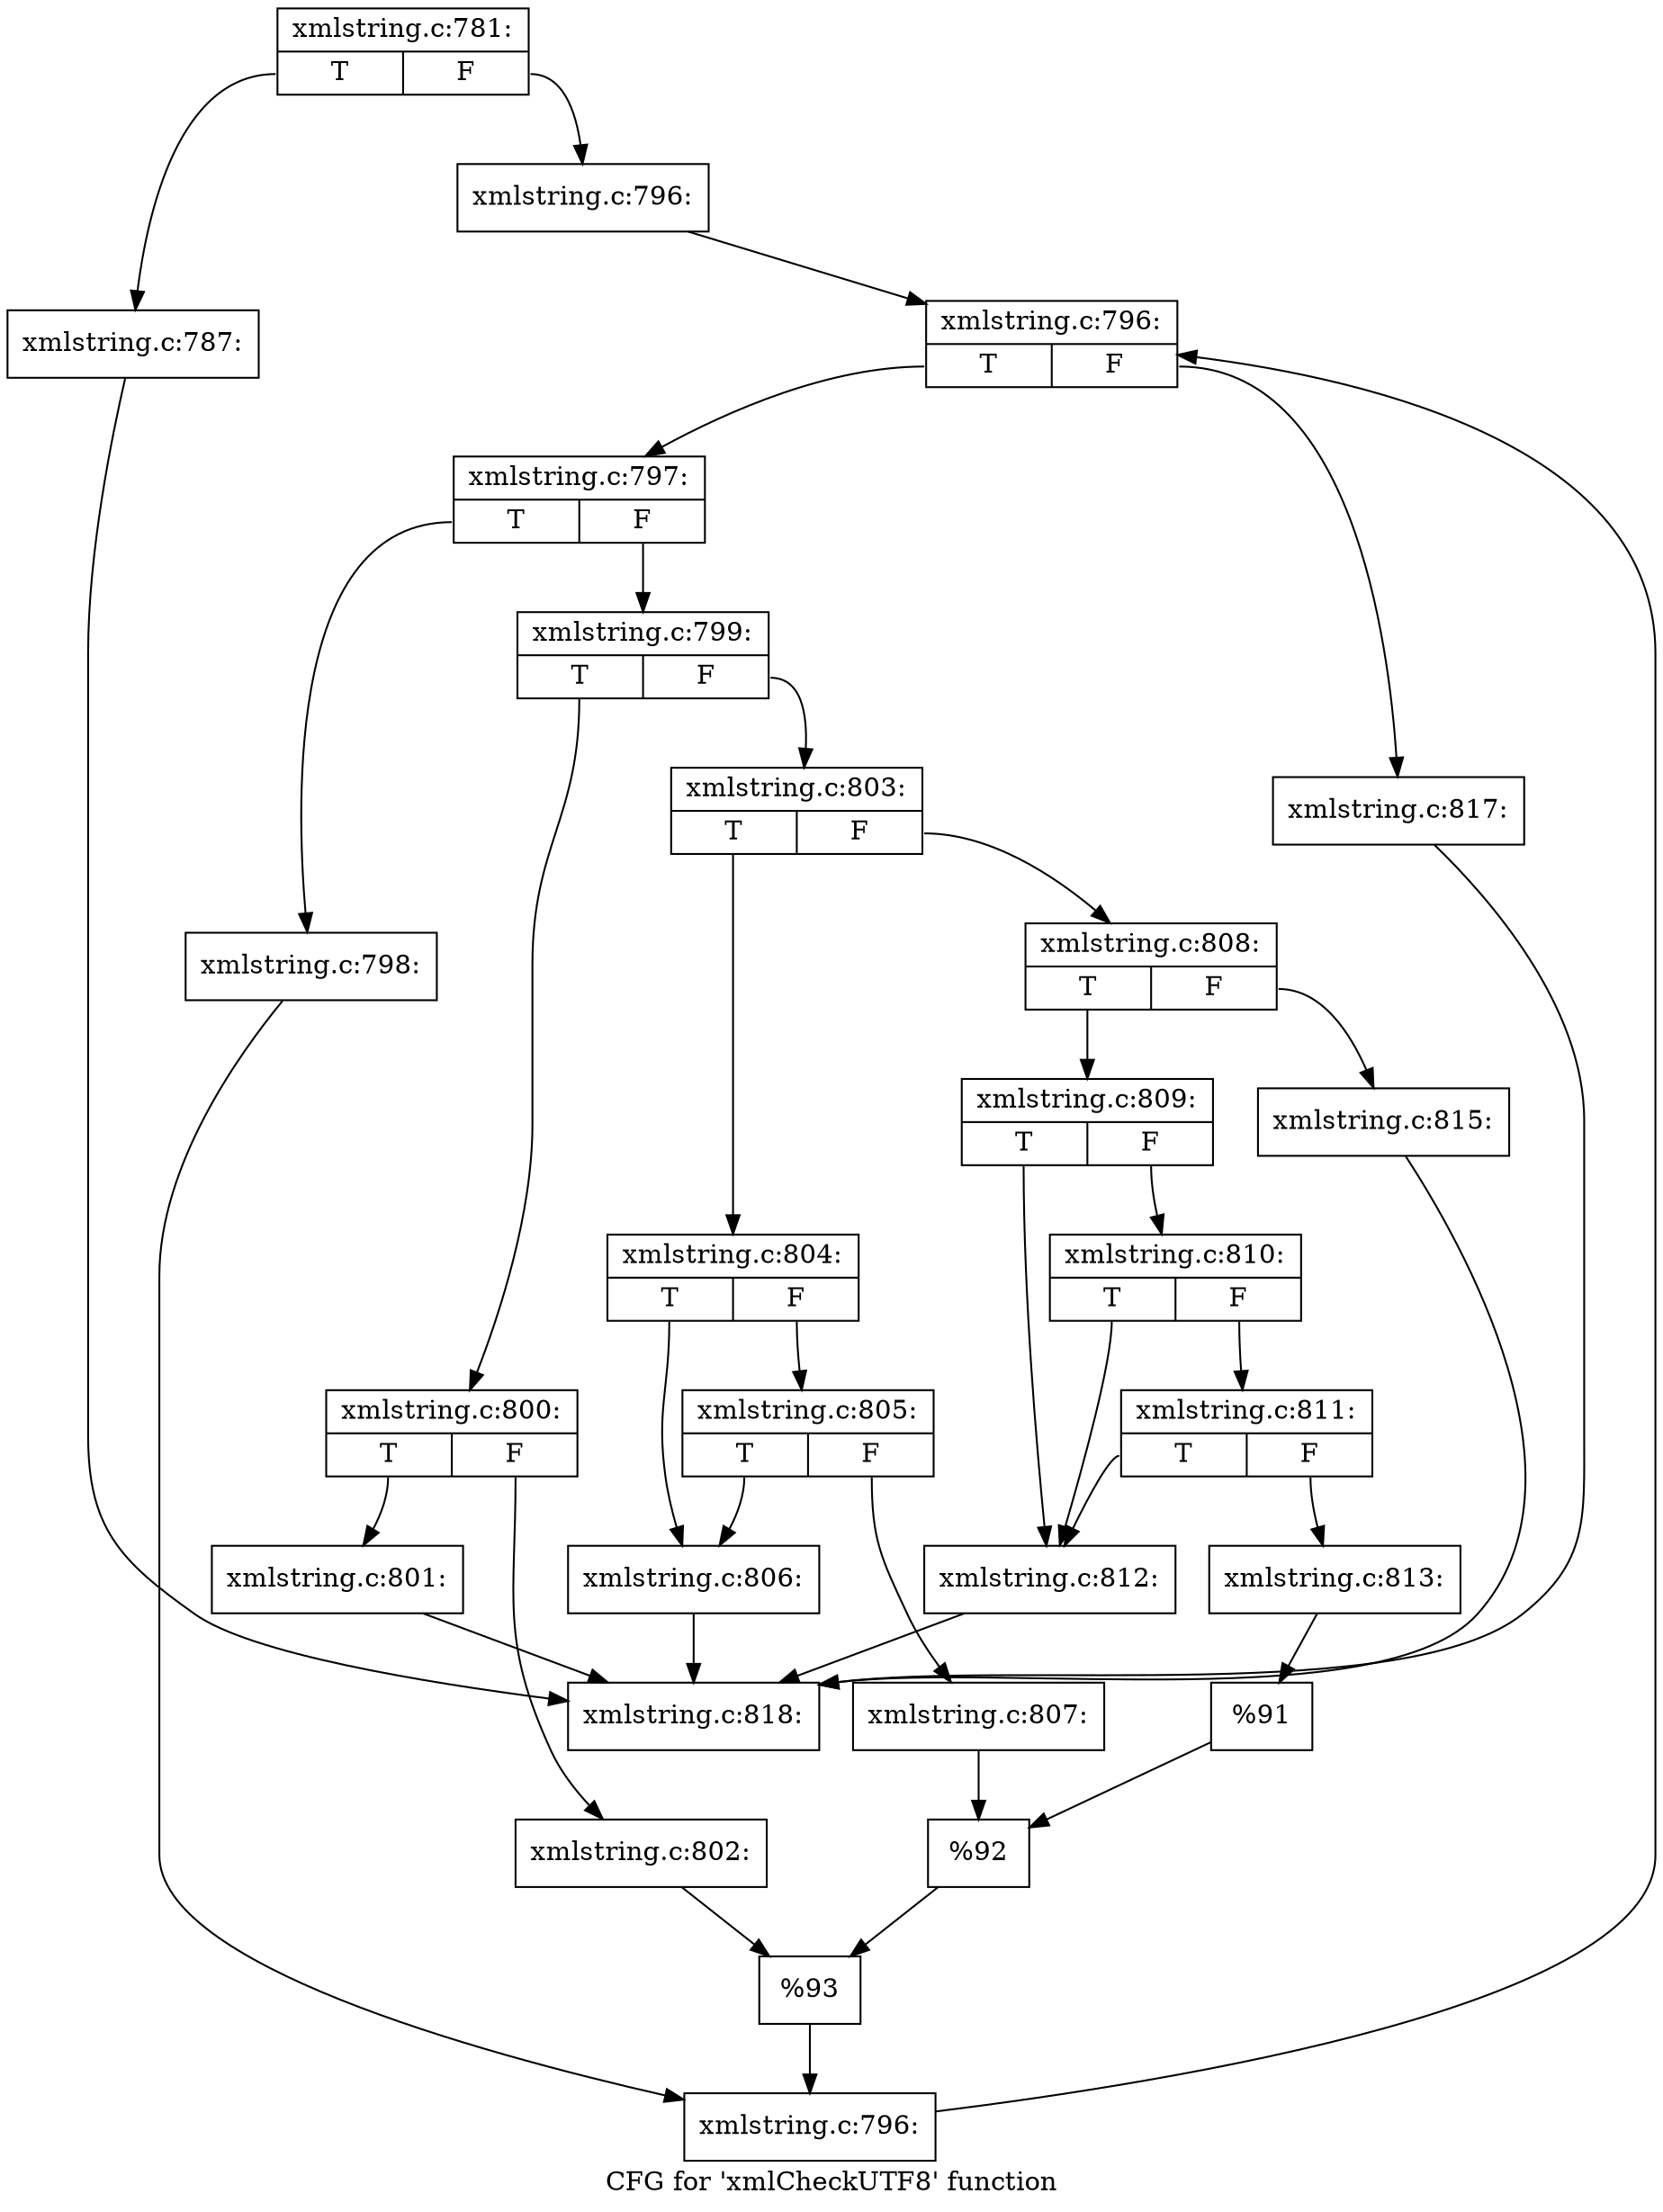 digraph "CFG for 'xmlCheckUTF8' function" {
	label="CFG for 'xmlCheckUTF8' function";

	Node0x55c23f842620 [shape=record,label="{xmlstring.c:781:|{<s0>T|<s1>F}}"];
	Node0x55c23f842620:s0 -> Node0x55c23f844980;
	Node0x55c23f842620:s1 -> Node0x55c23f8449d0;
	Node0x55c23f844980 [shape=record,label="{xmlstring.c:787:}"];
	Node0x55c23f844980 -> Node0x55c23f834a20;
	Node0x55c23f8449d0 [shape=record,label="{xmlstring.c:796:}"];
	Node0x55c23f8449d0 -> Node0x55c23f844f90;
	Node0x55c23f844f90 [shape=record,label="{xmlstring.c:796:|{<s0>T|<s1>F}}"];
	Node0x55c23f844f90:s0 -> Node0x55c23f845220;
	Node0x55c23f844f90:s1 -> Node0x55c23f844e30;
	Node0x55c23f845220 [shape=record,label="{xmlstring.c:797:|{<s0>T|<s1>F}}"];
	Node0x55c23f845220:s0 -> Node0x55c23f845710;
	Node0x55c23f845220:s1 -> Node0x55c23f8457b0;
	Node0x55c23f845710 [shape=record,label="{xmlstring.c:798:}"];
	Node0x55c23f845710 -> Node0x55c23f845760;
	Node0x55c23f8457b0 [shape=record,label="{xmlstring.c:799:|{<s0>T|<s1>F}}"];
	Node0x55c23f8457b0:s0 -> Node0x55c23f845f00;
	Node0x55c23f8457b0:s1 -> Node0x55c23f845fa0;
	Node0x55c23f845f00 [shape=record,label="{xmlstring.c:800:|{<s0>T|<s1>F}}"];
	Node0x55c23f845f00:s0 -> Node0x55c23f8464d0;
	Node0x55c23f845f00:s1 -> Node0x55c23f846520;
	Node0x55c23f8464d0 [shape=record,label="{xmlstring.c:801:}"];
	Node0x55c23f8464d0 -> Node0x55c23f834a20;
	Node0x55c23f846520 [shape=record,label="{xmlstring.c:802:}"];
	Node0x55c23f846520 -> Node0x55c23f845f50;
	Node0x55c23f845fa0 [shape=record,label="{xmlstring.c:803:|{<s0>T|<s1>F}}"];
	Node0x55c23f845fa0:s0 -> Node0x55c23f847000;
	Node0x55c23f845fa0:s1 -> Node0x55c23f8470a0;
	Node0x55c23f847000 [shape=record,label="{xmlstring.c:804:|{<s0>T|<s1>F}}"];
	Node0x55c23f847000:s0 -> Node0x55c23f8475d0;
	Node0x55c23f847000:s1 -> Node0x55c23f847670;
	Node0x55c23f847670 [shape=record,label="{xmlstring.c:805:|{<s0>T|<s1>F}}"];
	Node0x55c23f847670:s0 -> Node0x55c23f8475d0;
	Node0x55c23f847670:s1 -> Node0x55c23f847620;
	Node0x55c23f8475d0 [shape=record,label="{xmlstring.c:806:}"];
	Node0x55c23f8475d0 -> Node0x55c23f834a20;
	Node0x55c23f847620 [shape=record,label="{xmlstring.c:807:}"];
	Node0x55c23f847620 -> Node0x55c23f847050;
	Node0x55c23f8470a0 [shape=record,label="{xmlstring.c:808:|{<s0>T|<s1>F}}"];
	Node0x55c23f8470a0:s0 -> Node0x55c23f8487e0;
	Node0x55c23f8470a0:s1 -> Node0x55c23f848880;
	Node0x55c23f8487e0 [shape=record,label="{xmlstring.c:809:|{<s0>T|<s1>F}}"];
	Node0x55c23f8487e0:s0 -> Node0x55c23f848db0;
	Node0x55c23f8487e0:s1 -> Node0x55c23f848ed0;
	Node0x55c23f848ed0 [shape=record,label="{xmlstring.c:810:|{<s0>T|<s1>F}}"];
	Node0x55c23f848ed0:s0 -> Node0x55c23f848db0;
	Node0x55c23f848ed0:s1 -> Node0x55c23f848e50;
	Node0x55c23f848e50 [shape=record,label="{xmlstring.c:811:|{<s0>T|<s1>F}}"];
	Node0x55c23f848e50:s0 -> Node0x55c23f848db0;
	Node0x55c23f848e50:s1 -> Node0x55c23f848e00;
	Node0x55c23f848db0 [shape=record,label="{xmlstring.c:812:}"];
	Node0x55c23f848db0 -> Node0x55c23f834a20;
	Node0x55c23f848e00 [shape=record,label="{xmlstring.c:813:}"];
	Node0x55c23f848e00 -> Node0x55c23f848830;
	Node0x55c23f848880 [shape=record,label="{xmlstring.c:815:}"];
	Node0x55c23f848880 -> Node0x55c23f834a20;
	Node0x55c23f848830 [shape=record,label="{%91}"];
	Node0x55c23f848830 -> Node0x55c23f847050;
	Node0x55c23f847050 [shape=record,label="{%92}"];
	Node0x55c23f847050 -> Node0x55c23f845f50;
	Node0x55c23f845f50 [shape=record,label="{%93}"];
	Node0x55c23f845f50 -> Node0x55c23f845760;
	Node0x55c23f845760 [shape=record,label="{xmlstring.c:796:}"];
	Node0x55c23f845760 -> Node0x55c23f844f90;
	Node0x55c23f844e30 [shape=record,label="{xmlstring.c:817:}"];
	Node0x55c23f844e30 -> Node0x55c23f834a20;
	Node0x55c23f834a20 [shape=record,label="{xmlstring.c:818:}"];
}

